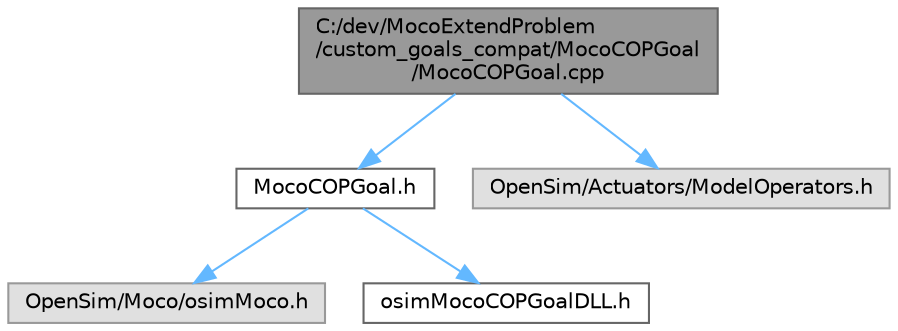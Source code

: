 digraph "C:/dev/MocoExtendProblem/custom_goals_compat/MocoCOPGoal/MocoCOPGoal.cpp"
{
 // LATEX_PDF_SIZE
  bgcolor="transparent";
  edge [fontname=Helvetica,fontsize=10,labelfontname=Helvetica,labelfontsize=10];
  node [fontname=Helvetica,fontsize=10,shape=box,height=0.2,width=0.4];
  Node1 [id="Node000001",label="C:/dev/MocoExtendProblem\l/custom_goals_compat/MocoCOPGoal\l/MocoCOPGoal.cpp",height=0.2,width=0.4,color="gray40", fillcolor="grey60", style="filled", fontcolor="black",tooltip=" "];
  Node1 -> Node2 [id="edge1_Node000001_Node000002",color="steelblue1",style="solid",tooltip=" "];
  Node2 [id="Node000002",label="MocoCOPGoal.h",height=0.2,width=0.4,color="grey40", fillcolor="white", style="filled",URL="$_moco_c_o_p_goal_8h.html",tooltip=" "];
  Node2 -> Node3 [id="edge2_Node000002_Node000003",color="steelblue1",style="solid",tooltip=" "];
  Node3 [id="Node000003",label="OpenSim/Moco/osimMoco.h",height=0.2,width=0.4,color="grey60", fillcolor="#E0E0E0", style="filled",tooltip=" "];
  Node2 -> Node4 [id="edge3_Node000002_Node000004",color="steelblue1",style="solid",tooltip=" "];
  Node4 [id="Node000004",label="osimMocoCOPGoalDLL.h",height=0.2,width=0.4,color="grey40", fillcolor="white", style="filled",URL="$osim_moco_c_o_p_goal_d_l_l_8h.html",tooltip=" "];
  Node1 -> Node5 [id="edge4_Node000001_Node000005",color="steelblue1",style="solid",tooltip=" "];
  Node5 [id="Node000005",label="OpenSim/Actuators/ModelOperators.h",height=0.2,width=0.4,color="grey60", fillcolor="#E0E0E0", style="filled",tooltip=" "];
}
